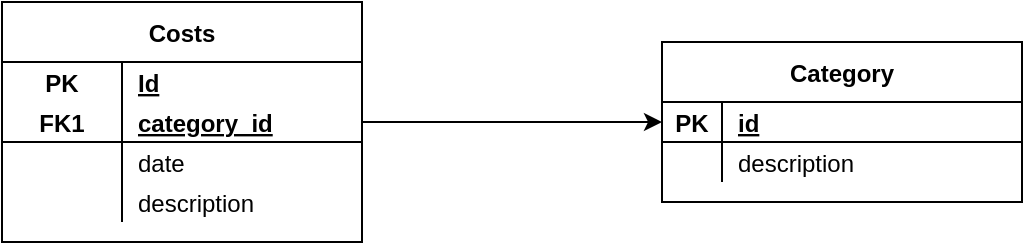 <mxfile version="14.2.9" type="github">
  <diagram id="5rVtg-gv1CVN5Wzb6H3v" name="Page-1">
    <mxGraphModel dx="1026" dy="578" grid="1" gridSize="10" guides="1" tooltips="1" connect="1" arrows="1" fold="1" page="1" pageScale="1" pageWidth="827" pageHeight="1169" math="0" shadow="0">
      <root>
        <mxCell id="0" />
        <mxCell id="1" parent="0" />
        <mxCell id="5dns3X5OmqcmjHkYG2os-1" value="Category" style="shape=table;startSize=30;container=1;collapsible=1;childLayout=tableLayout;fixedRows=1;rowLines=0;fontStyle=1;align=center;resizeLast=1;" vertex="1" parent="1">
          <mxGeometry x="470" y="150" width="180" height="80" as="geometry" />
        </mxCell>
        <mxCell id="5dns3X5OmqcmjHkYG2os-2" value="" style="shape=partialRectangle;collapsible=0;dropTarget=0;pointerEvents=0;fillColor=none;top=0;left=0;bottom=1;right=0;points=[[0,0.5],[1,0.5]];portConstraint=eastwest;" vertex="1" parent="5dns3X5OmqcmjHkYG2os-1">
          <mxGeometry y="30" width="180" height="20" as="geometry" />
        </mxCell>
        <mxCell id="5dns3X5OmqcmjHkYG2os-3" value="PK" style="shape=partialRectangle;connectable=0;fillColor=none;top=0;left=0;bottom=0;right=0;fontStyle=1;overflow=hidden;" vertex="1" parent="5dns3X5OmqcmjHkYG2os-2">
          <mxGeometry width="30" height="20" as="geometry" />
        </mxCell>
        <mxCell id="5dns3X5OmqcmjHkYG2os-4" value="id" style="shape=partialRectangle;connectable=0;fillColor=none;top=0;left=0;bottom=0;right=0;align=left;spacingLeft=6;fontStyle=5;overflow=hidden;" vertex="1" parent="5dns3X5OmqcmjHkYG2os-2">
          <mxGeometry x="30" width="150" height="20" as="geometry" />
        </mxCell>
        <mxCell id="5dns3X5OmqcmjHkYG2os-5" value="" style="shape=partialRectangle;collapsible=0;dropTarget=0;pointerEvents=0;fillColor=none;top=0;left=0;bottom=0;right=0;points=[[0,0.5],[1,0.5]];portConstraint=eastwest;" vertex="1" parent="5dns3X5OmqcmjHkYG2os-1">
          <mxGeometry y="50" width="180" height="20" as="geometry" />
        </mxCell>
        <mxCell id="5dns3X5OmqcmjHkYG2os-6" value="" style="shape=partialRectangle;connectable=0;fillColor=none;top=0;left=0;bottom=0;right=0;editable=1;overflow=hidden;" vertex="1" parent="5dns3X5OmqcmjHkYG2os-5">
          <mxGeometry width="30" height="20" as="geometry" />
        </mxCell>
        <mxCell id="5dns3X5OmqcmjHkYG2os-7" value="description" style="shape=partialRectangle;connectable=0;fillColor=none;top=0;left=0;bottom=0;right=0;align=left;spacingLeft=6;overflow=hidden;" vertex="1" parent="5dns3X5OmqcmjHkYG2os-5">
          <mxGeometry x="30" width="150" height="20" as="geometry" />
        </mxCell>
        <mxCell id="5dns3X5OmqcmjHkYG2os-28" style="edgeStyle=orthogonalEdgeStyle;rounded=0;orthogonalLoop=1;jettySize=auto;html=1;entryX=0;entryY=0.5;entryDx=0;entryDy=0;" edge="1" parent="1" source="5dns3X5OmqcmjHkYG2os-14" target="5dns3X5OmqcmjHkYG2os-2">
          <mxGeometry relative="1" as="geometry" />
        </mxCell>
        <mxCell id="5dns3X5OmqcmjHkYG2os-14" value="Costs" style="shape=table;startSize=30;container=1;collapsible=1;childLayout=tableLayout;fixedRows=1;rowLines=0;fontStyle=1;align=center;resizeLast=1;" vertex="1" parent="1">
          <mxGeometry x="140" y="130" width="180" height="120" as="geometry" />
        </mxCell>
        <mxCell id="5dns3X5OmqcmjHkYG2os-15" value="" style="shape=partialRectangle;collapsible=0;dropTarget=0;pointerEvents=0;fillColor=none;top=0;left=0;bottom=0;right=0;points=[[0,0.5],[1,0.5]];portConstraint=eastwest;" vertex="1" parent="5dns3X5OmqcmjHkYG2os-14">
          <mxGeometry y="30" width="180" height="20" as="geometry" />
        </mxCell>
        <mxCell id="5dns3X5OmqcmjHkYG2os-16" value="PK" style="shape=partialRectangle;connectable=0;fillColor=none;top=0;left=0;bottom=0;right=0;fontStyle=1;overflow=hidden;" vertex="1" parent="5dns3X5OmqcmjHkYG2os-15">
          <mxGeometry width="60" height="20" as="geometry" />
        </mxCell>
        <mxCell id="5dns3X5OmqcmjHkYG2os-17" value="Id" style="shape=partialRectangle;connectable=0;fillColor=none;top=0;left=0;bottom=0;right=0;align=left;spacingLeft=6;fontStyle=5;overflow=hidden;" vertex="1" parent="5dns3X5OmqcmjHkYG2os-15">
          <mxGeometry x="60" width="120" height="20" as="geometry" />
        </mxCell>
        <mxCell id="5dns3X5OmqcmjHkYG2os-18" value="" style="shape=partialRectangle;collapsible=0;dropTarget=0;pointerEvents=0;fillColor=none;top=0;left=0;bottom=1;right=0;points=[[0,0.5],[1,0.5]];portConstraint=eastwest;" vertex="1" parent="5dns3X5OmqcmjHkYG2os-14">
          <mxGeometry y="50" width="180" height="20" as="geometry" />
        </mxCell>
        <mxCell id="5dns3X5OmqcmjHkYG2os-19" value="FK1" style="shape=partialRectangle;connectable=0;fillColor=none;top=0;left=0;bottom=0;right=0;fontStyle=1;overflow=hidden;" vertex="1" parent="5dns3X5OmqcmjHkYG2os-18">
          <mxGeometry width="60" height="20" as="geometry" />
        </mxCell>
        <mxCell id="5dns3X5OmqcmjHkYG2os-20" value="category_id" style="shape=partialRectangle;connectable=0;fillColor=none;top=0;left=0;bottom=0;right=0;align=left;spacingLeft=6;fontStyle=5;overflow=hidden;" vertex="1" parent="5dns3X5OmqcmjHkYG2os-18">
          <mxGeometry x="60" width="120" height="20" as="geometry" />
        </mxCell>
        <mxCell id="5dns3X5OmqcmjHkYG2os-21" value="" style="shape=partialRectangle;collapsible=0;dropTarget=0;pointerEvents=0;fillColor=none;top=0;left=0;bottom=0;right=0;points=[[0,0.5],[1,0.5]];portConstraint=eastwest;" vertex="1" parent="5dns3X5OmqcmjHkYG2os-14">
          <mxGeometry y="70" width="180" height="20" as="geometry" />
        </mxCell>
        <mxCell id="5dns3X5OmqcmjHkYG2os-22" value="" style="shape=partialRectangle;connectable=0;fillColor=none;top=0;left=0;bottom=0;right=0;editable=1;overflow=hidden;" vertex="1" parent="5dns3X5OmqcmjHkYG2os-21">
          <mxGeometry width="60" height="20" as="geometry" />
        </mxCell>
        <mxCell id="5dns3X5OmqcmjHkYG2os-23" value="date" style="shape=partialRectangle;connectable=0;fillColor=none;top=0;left=0;bottom=0;right=0;align=left;spacingLeft=6;overflow=hidden;" vertex="1" parent="5dns3X5OmqcmjHkYG2os-21">
          <mxGeometry x="60" width="120" height="20" as="geometry" />
        </mxCell>
        <mxCell id="5dns3X5OmqcmjHkYG2os-24" value="" style="shape=partialRectangle;collapsible=0;dropTarget=0;pointerEvents=0;fillColor=none;top=0;left=0;bottom=0;right=0;points=[[0,0.5],[1,0.5]];portConstraint=eastwest;" vertex="1" parent="5dns3X5OmqcmjHkYG2os-14">
          <mxGeometry y="90" width="180" height="20" as="geometry" />
        </mxCell>
        <mxCell id="5dns3X5OmqcmjHkYG2os-25" value="" style="shape=partialRectangle;connectable=0;fillColor=none;top=0;left=0;bottom=0;right=0;editable=1;overflow=hidden;" vertex="1" parent="5dns3X5OmqcmjHkYG2os-24">
          <mxGeometry width="60" height="20" as="geometry" />
        </mxCell>
        <mxCell id="5dns3X5OmqcmjHkYG2os-26" value="description" style="shape=partialRectangle;connectable=0;fillColor=none;top=0;left=0;bottom=0;right=0;align=left;spacingLeft=6;overflow=hidden;" vertex="1" parent="5dns3X5OmqcmjHkYG2os-24">
          <mxGeometry x="60" width="120" height="20" as="geometry" />
        </mxCell>
      </root>
    </mxGraphModel>
  </diagram>
</mxfile>
